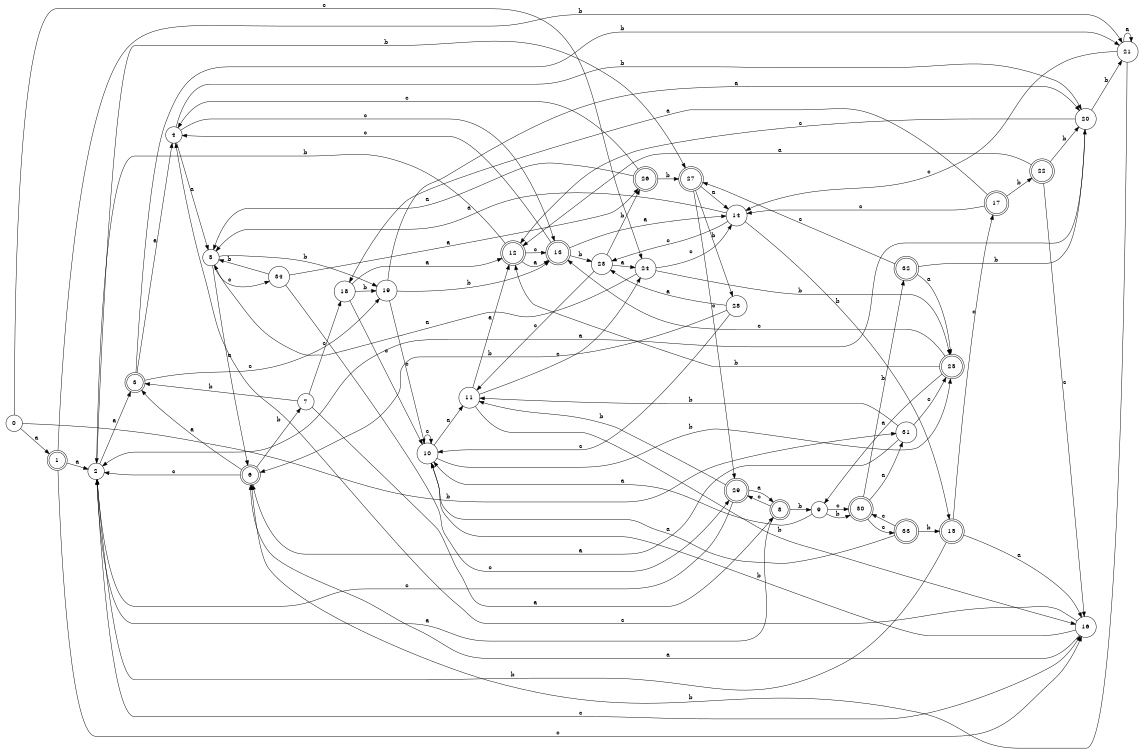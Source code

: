 digraph n28_7 {
__start0 [label="" shape="none"];

rankdir=LR;
size="8,5";

s0 [style="filled", color="black", fillcolor="white" shape="circle", label="0"];
s1 [style="rounded,filled", color="black", fillcolor="white" shape="doublecircle", label="1"];
s2 [style="filled", color="black", fillcolor="white" shape="circle", label="2"];
s3 [style="rounded,filled", color="black", fillcolor="white" shape="doublecircle", label="3"];
s4 [style="filled", color="black", fillcolor="white" shape="circle", label="4"];
s5 [style="filled", color="black", fillcolor="white" shape="circle", label="5"];
s6 [style="rounded,filled", color="black", fillcolor="white" shape="doublecircle", label="6"];
s7 [style="filled", color="black", fillcolor="white" shape="circle", label="7"];
s8 [style="rounded,filled", color="black", fillcolor="white" shape="doublecircle", label="8"];
s9 [style="filled", color="black", fillcolor="white" shape="circle", label="9"];
s10 [style="filled", color="black", fillcolor="white" shape="circle", label="10"];
s11 [style="filled", color="black", fillcolor="white" shape="circle", label="11"];
s12 [style="rounded,filled", color="black", fillcolor="white" shape="doublecircle", label="12"];
s13 [style="rounded,filled", color="black", fillcolor="white" shape="doublecircle", label="13"];
s14 [style="filled", color="black", fillcolor="white" shape="circle", label="14"];
s15 [style="rounded,filled", color="black", fillcolor="white" shape="doublecircle", label="15"];
s16 [style="filled", color="black", fillcolor="white" shape="circle", label="16"];
s17 [style="rounded,filled", color="black", fillcolor="white" shape="doublecircle", label="17"];
s18 [style="filled", color="black", fillcolor="white" shape="circle", label="18"];
s19 [style="filled", color="black", fillcolor="white" shape="circle", label="19"];
s20 [style="filled", color="black", fillcolor="white" shape="circle", label="20"];
s21 [style="filled", color="black", fillcolor="white" shape="circle", label="21"];
s22 [style="rounded,filled", color="black", fillcolor="white" shape="doublecircle", label="22"];
s23 [style="filled", color="black", fillcolor="white" shape="circle", label="23"];
s24 [style="filled", color="black", fillcolor="white" shape="circle", label="24"];
s25 [style="rounded,filled", color="black", fillcolor="white" shape="doublecircle", label="25"];
s26 [style="rounded,filled", color="black", fillcolor="white" shape="doublecircle", label="26"];
s27 [style="rounded,filled", color="black", fillcolor="white" shape="doublecircle", label="27"];
s28 [style="filled", color="black", fillcolor="white" shape="circle", label="28"];
s29 [style="rounded,filled", color="black", fillcolor="white" shape="doublecircle", label="29"];
s30 [style="rounded,filled", color="black", fillcolor="white" shape="doublecircle", label="30"];
s31 [style="filled", color="black", fillcolor="white" shape="circle", label="31"];
s32 [style="rounded,filled", color="black", fillcolor="white" shape="doublecircle", label="32"];
s33 [style="rounded,filled", color="black", fillcolor="white" shape="doublecircle", label="33"];
s34 [style="filled", color="black", fillcolor="white" shape="circle", label="34"];
s0 -> s1 [label="a"];
s0 -> s31 [label="b"];
s0 -> s24 [label="c"];
s1 -> s2 [label="a"];
s1 -> s21 [label="b"];
s1 -> s16 [label="c"];
s2 -> s3 [label="a"];
s2 -> s27 [label="b"];
s2 -> s16 [label="c"];
s3 -> s4 [label="a"];
s3 -> s21 [label="b"];
s3 -> s19 [label="c"];
s4 -> s5 [label="a"];
s4 -> s20 [label="b"];
s4 -> s13 [label="c"];
s5 -> s6 [label="a"];
s5 -> s19 [label="b"];
s5 -> s34 [label="c"];
s6 -> s3 [label="a"];
s6 -> s7 [label="b"];
s6 -> s2 [label="c"];
s7 -> s8 [label="a"];
s7 -> s3 [label="b"];
s7 -> s18 [label="c"];
s8 -> s2 [label="a"];
s8 -> s9 [label="b"];
s8 -> s29 [label="c"];
s9 -> s10 [label="a"];
s9 -> s30 [label="b"];
s9 -> s30 [label="c"];
s10 -> s11 [label="a"];
s10 -> s25 [label="b"];
s10 -> s10 [label="c"];
s11 -> s12 [label="a"];
s11 -> s16 [label="b"];
s11 -> s24 [label="c"];
s12 -> s13 [label="a"];
s12 -> s2 [label="b"];
s12 -> s13 [label="c"];
s13 -> s14 [label="a"];
s13 -> s23 [label="b"];
s13 -> s4 [label="c"];
s14 -> s5 [label="a"];
s14 -> s15 [label="b"];
s14 -> s23 [label="c"];
s15 -> s16 [label="a"];
s15 -> s2 [label="b"];
s15 -> s17 [label="c"];
s16 -> s6 [label="a"];
s16 -> s10 [label="b"];
s16 -> s4 [label="c"];
s17 -> s18 [label="a"];
s17 -> s22 [label="b"];
s17 -> s14 [label="c"];
s18 -> s12 [label="a"];
s18 -> s19 [label="b"];
s18 -> s10 [label="c"];
s19 -> s20 [label="a"];
s19 -> s13 [label="b"];
s19 -> s10 [label="c"];
s20 -> s2 [label="a"];
s20 -> s21 [label="b"];
s20 -> s12 [label="c"];
s21 -> s21 [label="a"];
s21 -> s6 [label="b"];
s21 -> s14 [label="c"];
s22 -> s12 [label="a"];
s22 -> s20 [label="b"];
s22 -> s16 [label="c"];
s23 -> s24 [label="a"];
s23 -> s26 [label="b"];
s23 -> s11 [label="c"];
s24 -> s5 [label="a"];
s24 -> s25 [label="b"];
s24 -> s14 [label="c"];
s25 -> s9 [label="a"];
s25 -> s12 [label="b"];
s25 -> s13 [label="c"];
s26 -> s5 [label="a"];
s26 -> s27 [label="b"];
s26 -> s4 [label="c"];
s27 -> s14 [label="a"];
s27 -> s28 [label="b"];
s27 -> s29 [label="c"];
s28 -> s23 [label="a"];
s28 -> s6 [label="b"];
s28 -> s10 [label="c"];
s29 -> s8 [label="a"];
s29 -> s11 [label="b"];
s29 -> s2 [label="c"];
s30 -> s31 [label="a"];
s30 -> s32 [label="b"];
s30 -> s33 [label="c"];
s31 -> s6 [label="a"];
s31 -> s11 [label="b"];
s31 -> s25 [label="c"];
s32 -> s25 [label="a"];
s32 -> s20 [label="b"];
s32 -> s27 [label="c"];
s33 -> s10 [label="a"];
s33 -> s15 [label="b"];
s33 -> s30 [label="c"];
s34 -> s26 [label="a"];
s34 -> s5 [label="b"];
s34 -> s29 [label="c"];

}